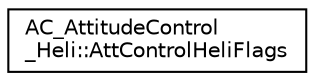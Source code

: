 digraph "Graphical Class Hierarchy"
{
 // INTERACTIVE_SVG=YES
  edge [fontname="Helvetica",fontsize="10",labelfontname="Helvetica",labelfontsize="10"];
  node [fontname="Helvetica",fontsize="10",shape=record];
  rankdir="LR";
  Node1 [label="AC_AttitudeControl\l_Heli::AttControlHeliFlags",height=0.2,width=0.4,color="black", fillcolor="white", style="filled",URL="$structAC__AttitudeControl__Heli_1_1AttControlHeliFlags.html"];
}
